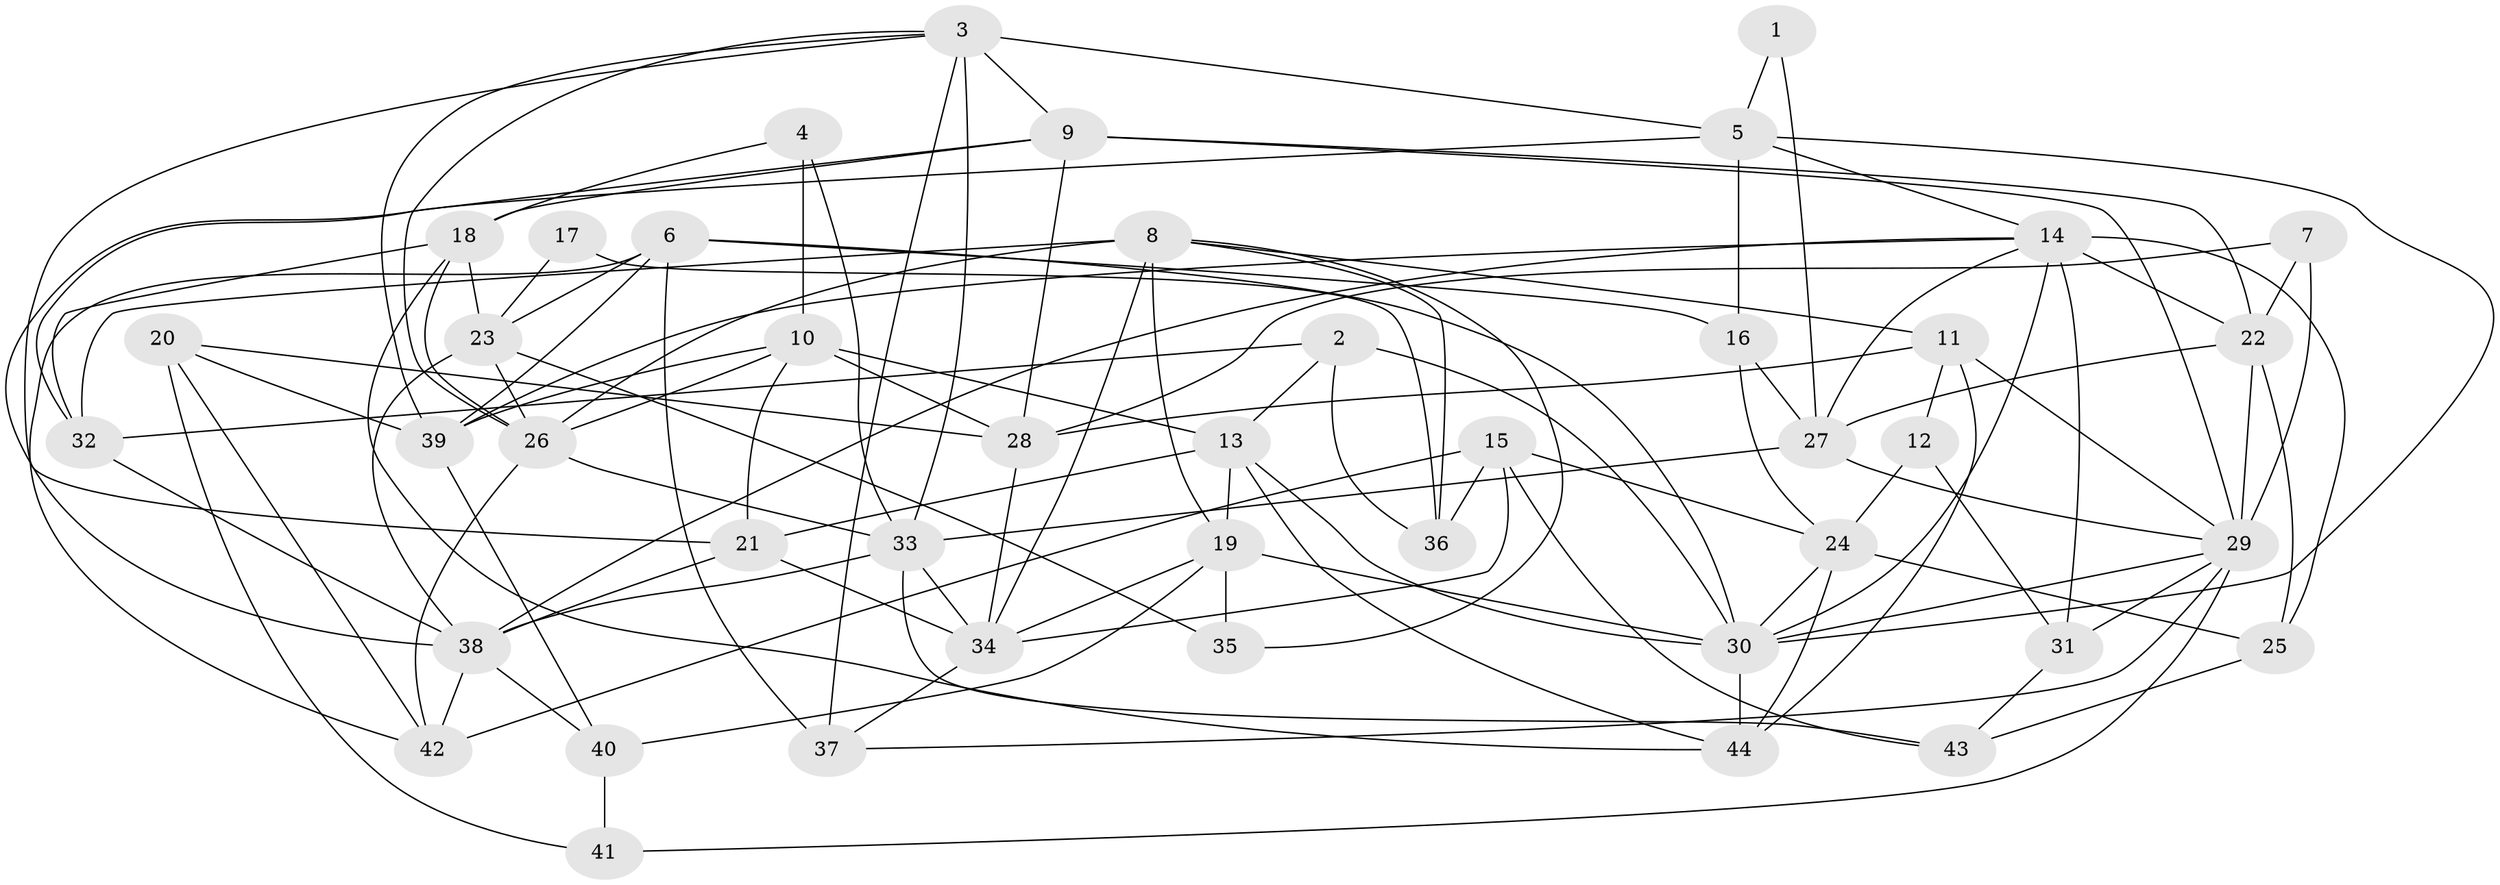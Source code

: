 // original degree distribution, {3: 0.28735632183908044, 6: 0.10344827586206896, 5: 0.20689655172413793, 2: 0.11494252873563218, 4: 0.25287356321839083, 7: 0.034482758620689655}
// Generated by graph-tools (version 1.1) at 2025/02/03/09/25 03:02:03]
// undirected, 44 vertices, 116 edges
graph export_dot {
graph [start="1"]
  node [color=gray90,style=filled];
  1;
  2;
  3;
  4;
  5;
  6;
  7;
  8;
  9;
  10;
  11;
  12;
  13;
  14;
  15;
  16;
  17;
  18;
  19;
  20;
  21;
  22;
  23;
  24;
  25;
  26;
  27;
  28;
  29;
  30;
  31;
  32;
  33;
  34;
  35;
  36;
  37;
  38;
  39;
  40;
  41;
  42;
  43;
  44;
  1 -- 5 [weight=1.0];
  1 -- 27 [weight=1.0];
  2 -- 13 [weight=1.0];
  2 -- 30 [weight=1.0];
  2 -- 32 [weight=1.0];
  2 -- 36 [weight=1.0];
  3 -- 5 [weight=2.0];
  3 -- 9 [weight=1.0];
  3 -- 21 [weight=1.0];
  3 -- 26 [weight=1.0];
  3 -- 33 [weight=1.0];
  3 -- 37 [weight=1.0];
  3 -- 39 [weight=1.0];
  4 -- 10 [weight=1.0];
  4 -- 18 [weight=1.0];
  4 -- 33 [weight=1.0];
  5 -- 14 [weight=1.0];
  5 -- 16 [weight=1.0];
  5 -- 30 [weight=1.0];
  5 -- 38 [weight=1.0];
  6 -- 16 [weight=1.0];
  6 -- 23 [weight=1.0];
  6 -- 30 [weight=1.0];
  6 -- 37 [weight=2.0];
  6 -- 39 [weight=2.0];
  6 -- 42 [weight=1.0];
  7 -- 22 [weight=1.0];
  7 -- 28 [weight=2.0];
  7 -- 29 [weight=1.0];
  8 -- 11 [weight=1.0];
  8 -- 19 [weight=1.0];
  8 -- 26 [weight=1.0];
  8 -- 32 [weight=1.0];
  8 -- 34 [weight=1.0];
  8 -- 35 [weight=1.0];
  8 -- 36 [weight=1.0];
  9 -- 18 [weight=1.0];
  9 -- 22 [weight=1.0];
  9 -- 28 [weight=1.0];
  9 -- 29 [weight=1.0];
  9 -- 32 [weight=1.0];
  10 -- 13 [weight=1.0];
  10 -- 21 [weight=1.0];
  10 -- 26 [weight=1.0];
  10 -- 28 [weight=1.0];
  10 -- 39 [weight=1.0];
  11 -- 12 [weight=2.0];
  11 -- 28 [weight=1.0];
  11 -- 29 [weight=1.0];
  11 -- 44 [weight=1.0];
  12 -- 24 [weight=2.0];
  12 -- 31 [weight=1.0];
  13 -- 19 [weight=1.0];
  13 -- 21 [weight=1.0];
  13 -- 30 [weight=1.0];
  13 -- 44 [weight=1.0];
  14 -- 22 [weight=1.0];
  14 -- 25 [weight=1.0];
  14 -- 27 [weight=1.0];
  14 -- 30 [weight=1.0];
  14 -- 31 [weight=2.0];
  14 -- 38 [weight=1.0];
  14 -- 39 [weight=1.0];
  15 -- 24 [weight=1.0];
  15 -- 34 [weight=1.0];
  15 -- 36 [weight=2.0];
  15 -- 42 [weight=2.0];
  15 -- 43 [weight=1.0];
  16 -- 24 [weight=1.0];
  16 -- 27 [weight=1.0];
  17 -- 23 [weight=1.0];
  17 -- 36 [weight=1.0];
  18 -- 23 [weight=2.0];
  18 -- 26 [weight=1.0];
  18 -- 32 [weight=1.0];
  18 -- 44 [weight=1.0];
  19 -- 30 [weight=1.0];
  19 -- 34 [weight=1.0];
  19 -- 35 [weight=2.0];
  19 -- 40 [weight=1.0];
  20 -- 28 [weight=1.0];
  20 -- 39 [weight=1.0];
  20 -- 41 [weight=1.0];
  20 -- 42 [weight=1.0];
  21 -- 34 [weight=1.0];
  21 -- 38 [weight=1.0];
  22 -- 25 [weight=1.0];
  22 -- 27 [weight=1.0];
  22 -- 29 [weight=1.0];
  23 -- 26 [weight=1.0];
  23 -- 35 [weight=1.0];
  23 -- 38 [weight=1.0];
  24 -- 25 [weight=2.0];
  24 -- 30 [weight=1.0];
  24 -- 44 [weight=1.0];
  25 -- 43 [weight=1.0];
  26 -- 33 [weight=1.0];
  26 -- 42 [weight=1.0];
  27 -- 29 [weight=1.0];
  27 -- 33 [weight=1.0];
  28 -- 34 [weight=1.0];
  29 -- 30 [weight=1.0];
  29 -- 31 [weight=1.0];
  29 -- 37 [weight=1.0];
  29 -- 41 [weight=1.0];
  30 -- 44 [weight=1.0];
  31 -- 43 [weight=1.0];
  32 -- 38 [weight=1.0];
  33 -- 34 [weight=1.0];
  33 -- 38 [weight=1.0];
  33 -- 43 [weight=1.0];
  34 -- 37 [weight=1.0];
  38 -- 40 [weight=1.0];
  38 -- 42 [weight=1.0];
  39 -- 40 [weight=1.0];
  40 -- 41 [weight=1.0];
}
